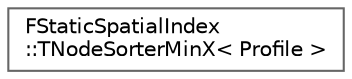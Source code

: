 digraph "Graphical Class Hierarchy"
{
 // INTERACTIVE_SVG=YES
 // LATEX_PDF_SIZE
  bgcolor="transparent";
  edge [fontname=Helvetica,fontsize=10,labelfontname=Helvetica,labelfontsize=10];
  node [fontname=Helvetica,fontsize=10,shape=box,height=0.2,width=0.4];
  rankdir="LR";
  Node0 [id="Node000000",label="FStaticSpatialIndex\l::TNodeSorterMinX\< Profile \>",height=0.2,width=0.4,color="grey40", fillcolor="white", style="filled",URL="$dc/de9/classFStaticSpatialIndex_1_1TNodeSorterMinX.html",tooltip=" "];
}
